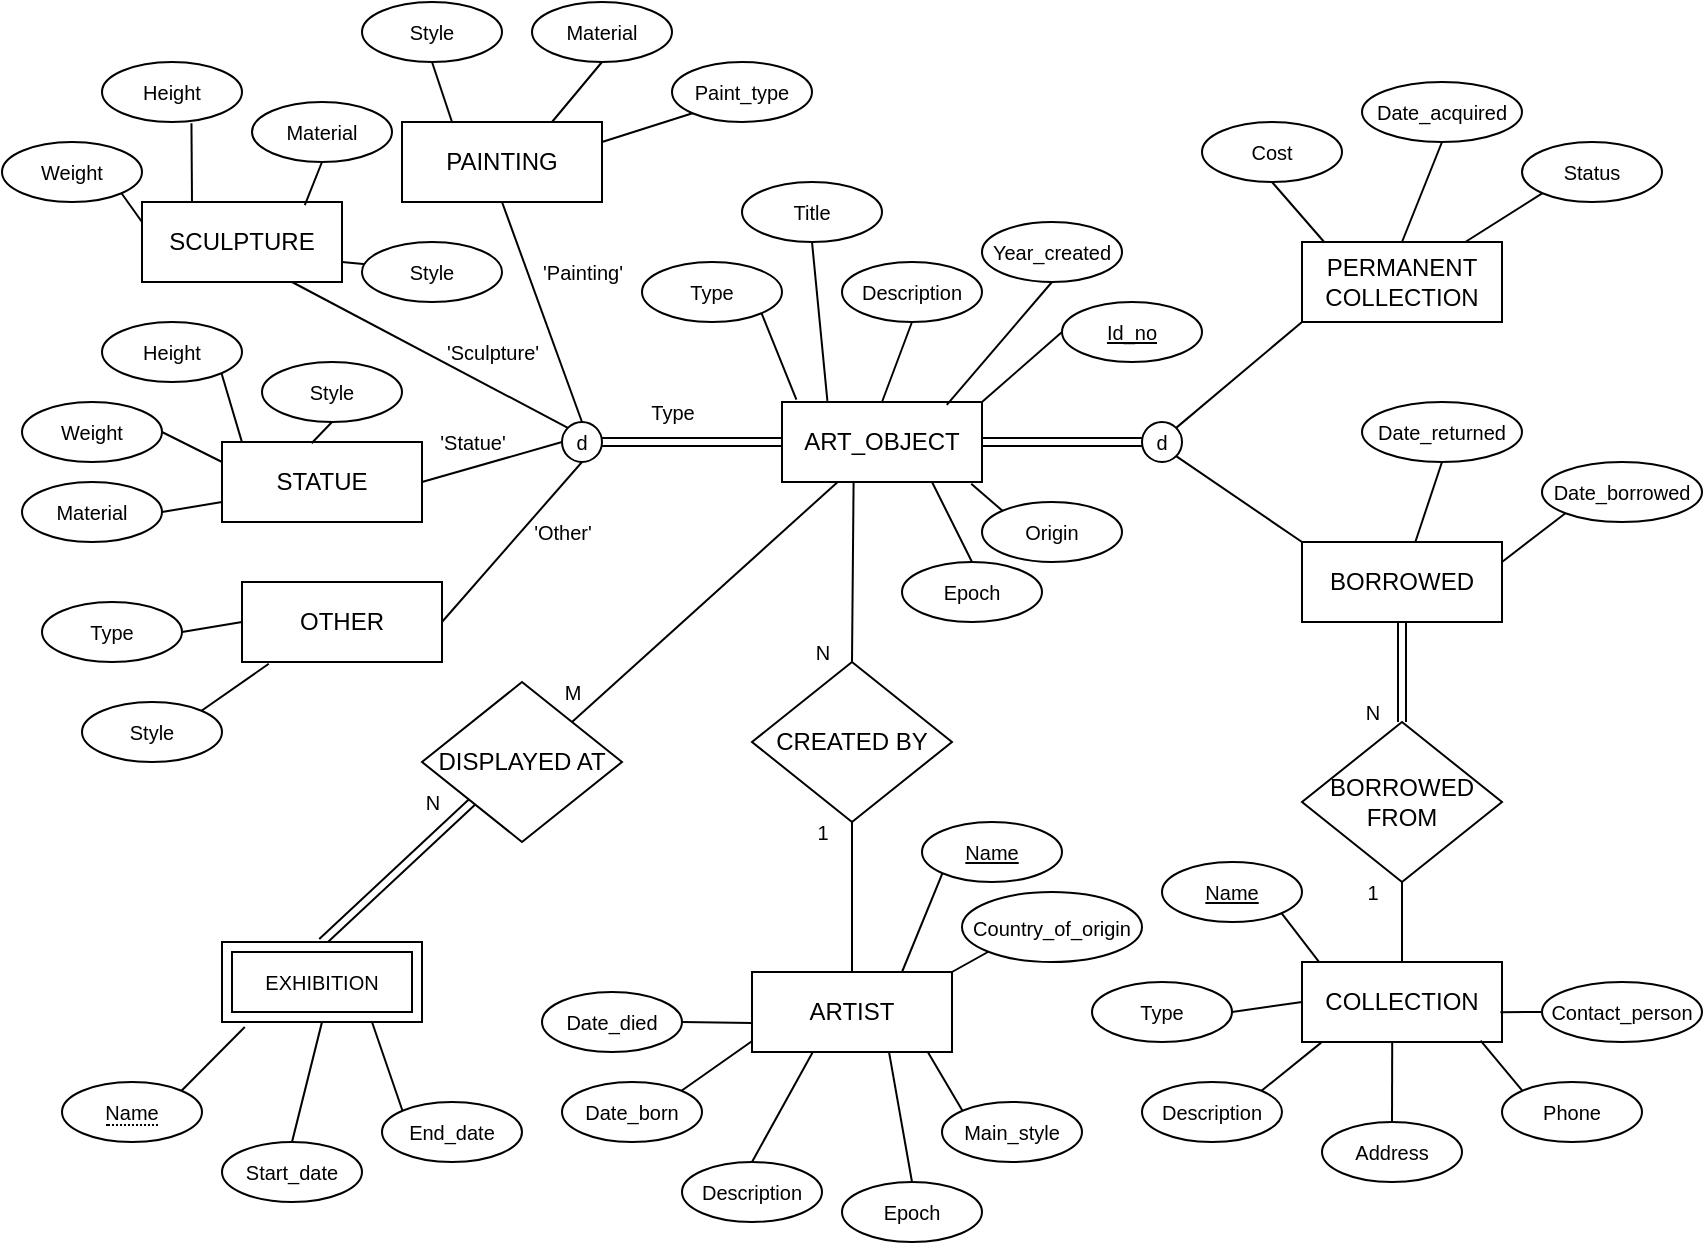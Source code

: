 <mxfile version="20.5.1" type="github"><diagram id="_proL8qvd0UCOR4ouJpb" name="Page-1"><mxGraphModel dx="1051" dy="664" grid="1" gridSize="10" guides="1" tooltips="1" connect="1" arrows="1" fold="1" page="1" pageScale="1" pageWidth="850" pageHeight="1100" math="0" shadow="0"><root><mxCell id="0"/><mxCell id="1" parent="0"/><mxCell id="tMKsXZZsLraXvwEevgu--1" value="ART_OBJECT" style="whiteSpace=wrap;html=1;align=center;" vertex="1" parent="1"><mxGeometry x="390" y="210" width="100" height="40" as="geometry"/></mxCell><mxCell id="tMKsXZZsLraXvwEevgu--11" style="edgeStyle=none;rounded=0;orthogonalLoop=1;jettySize=auto;html=1;exitX=0.5;exitY=1;exitDx=0;exitDy=0;entryX=0.227;entryY=-0.014;entryDx=0;entryDy=0;entryPerimeter=0;fontSize=10;endArrow=none;endFill=0;" edge="1" parent="1" source="tMKsXZZsLraXvwEevgu--3" target="tMKsXZZsLraXvwEevgu--1"><mxGeometry relative="1" as="geometry"/></mxCell><mxCell id="tMKsXZZsLraXvwEevgu--3" value="&lt;font style=&quot;font-size: 10px;&quot;&gt;Title&lt;/font&gt;" style="ellipse;whiteSpace=wrap;html=1;align=center;" vertex="1" parent="1"><mxGeometry x="370" y="100" width="70" height="30" as="geometry"/></mxCell><mxCell id="tMKsXZZsLraXvwEevgu--12" style="edgeStyle=none;rounded=0;orthogonalLoop=1;jettySize=auto;html=1;exitX=0.5;exitY=1;exitDx=0;exitDy=0;entryX=0.5;entryY=0;entryDx=0;entryDy=0;fontSize=10;endArrow=none;endFill=0;" edge="1" parent="1" source="tMKsXZZsLraXvwEevgu--6" target="tMKsXZZsLraXvwEevgu--1"><mxGeometry relative="1" as="geometry"/></mxCell><mxCell id="tMKsXZZsLraXvwEevgu--6" value="&lt;font style=&quot;font-size: 10px;&quot;&gt;Description&lt;/font&gt;" style="ellipse;whiteSpace=wrap;html=1;align=center;" vertex="1" parent="1"><mxGeometry x="420" y="140" width="70" height="30" as="geometry"/></mxCell><mxCell id="tMKsXZZsLraXvwEevgu--13" style="edgeStyle=none;rounded=0;orthogonalLoop=1;jettySize=auto;html=1;exitX=0.5;exitY=1;exitDx=0;exitDy=0;entryX=0.824;entryY=0.037;entryDx=0;entryDy=0;entryPerimeter=0;fontSize=10;endArrow=none;endFill=0;" edge="1" parent="1" source="tMKsXZZsLraXvwEevgu--7" target="tMKsXZZsLraXvwEevgu--1"><mxGeometry relative="1" as="geometry"/></mxCell><mxCell id="tMKsXZZsLraXvwEevgu--7" value="&lt;font style=&quot;font-size: 10px;&quot;&gt;Year_created&lt;/font&gt;" style="ellipse;whiteSpace=wrap;html=1;align=center;" vertex="1" parent="1"><mxGeometry x="490" y="120" width="70" height="30" as="geometry"/></mxCell><mxCell id="tMKsXZZsLraXvwEevgu--14" style="edgeStyle=none;rounded=0;orthogonalLoop=1;jettySize=auto;html=1;exitX=0;exitY=0.5;exitDx=0;exitDy=0;entryX=1;entryY=0;entryDx=0;entryDy=0;fontSize=10;endArrow=none;endFill=0;" edge="1" parent="1" source="tMKsXZZsLraXvwEevgu--47" target="tMKsXZZsLraXvwEevgu--1"><mxGeometry relative="1" as="geometry"><mxPoint x="519.984" y="165.491" as="sourcePoint"/></mxGeometry></mxCell><mxCell id="tMKsXZZsLraXvwEevgu--10" style="rounded=0;orthogonalLoop=1;jettySize=auto;html=1;exitX=1;exitY=1;exitDx=0;exitDy=0;fontSize=10;endArrow=none;endFill=0;entryX=0.072;entryY=-0.031;entryDx=0;entryDy=0;entryPerimeter=0;" edge="1" parent="1" source="tMKsXZZsLraXvwEevgu--9" target="tMKsXZZsLraXvwEevgu--1"><mxGeometry relative="1" as="geometry"><mxPoint x="390" y="210" as="targetPoint"/></mxGeometry></mxCell><mxCell id="tMKsXZZsLraXvwEevgu--9" value="&lt;font style=&quot;font-size: 10px;&quot;&gt;Type&lt;br&gt;&lt;/font&gt;" style="ellipse;whiteSpace=wrap;html=1;align=center;" vertex="1" parent="1"><mxGeometry x="320" y="140" width="70" height="30" as="geometry"/></mxCell><mxCell id="tMKsXZZsLraXvwEevgu--17" style="edgeStyle=none;rounded=0;orthogonalLoop=1;jettySize=auto;html=1;exitX=0;exitY=0;exitDx=0;exitDy=0;entryX=0.946;entryY=1.021;entryDx=0;entryDy=0;fontSize=10;endArrow=none;endFill=0;entryPerimeter=0;" edge="1" parent="1" source="tMKsXZZsLraXvwEevgu--15" target="tMKsXZZsLraXvwEevgu--1"><mxGeometry relative="1" as="geometry"/></mxCell><mxCell id="tMKsXZZsLraXvwEevgu--15" value="&lt;font style=&quot;font-size: 10px;&quot;&gt;Origin&lt;/font&gt;" style="ellipse;whiteSpace=wrap;html=1;align=center;" vertex="1" parent="1"><mxGeometry x="490" y="260" width="70" height="30" as="geometry"/></mxCell><mxCell id="tMKsXZZsLraXvwEevgu--18" style="edgeStyle=none;rounded=0;orthogonalLoop=1;jettySize=auto;html=1;exitX=0.5;exitY=0;exitDx=0;exitDy=0;entryX=0.75;entryY=1;entryDx=0;entryDy=0;fontSize=10;endArrow=none;endFill=0;" edge="1" parent="1" source="tMKsXZZsLraXvwEevgu--16" target="tMKsXZZsLraXvwEevgu--1"><mxGeometry relative="1" as="geometry"/></mxCell><mxCell id="tMKsXZZsLraXvwEevgu--16" value="&lt;font style=&quot;font-size: 10px;&quot;&gt;Epoch&lt;/font&gt;" style="ellipse;whiteSpace=wrap;html=1;align=center;" vertex="1" parent="1"><mxGeometry x="450" y="290" width="70" height="30" as="geometry"/></mxCell><mxCell id="tMKsXZZsLraXvwEevgu--21" style="edgeStyle=none;rounded=0;orthogonalLoop=1;jettySize=auto;html=1;exitX=0;exitY=0.5;exitDx=0;exitDy=0;entryX=1;entryY=0.5;entryDx=0;entryDy=0;fontSize=10;endArrow=none;endFill=0;shape=link;" edge="1" parent="1" source="tMKsXZZsLraXvwEevgu--19" target="tMKsXZZsLraXvwEevgu--1"><mxGeometry relative="1" as="geometry"/></mxCell><mxCell id="tMKsXZZsLraXvwEevgu--32" style="edgeStyle=none;rounded=0;orthogonalLoop=1;jettySize=auto;html=1;exitX=1;exitY=0;exitDx=0;exitDy=0;entryX=0;entryY=1;entryDx=0;entryDy=0;fontSize=12;endArrow=none;endFill=0;" edge="1" parent="1" source="tMKsXZZsLraXvwEevgu--19" target="tMKsXZZsLraXvwEevgu--26"><mxGeometry relative="1" as="geometry"/></mxCell><mxCell id="tMKsXZZsLraXvwEevgu--35" style="edgeStyle=none;rounded=0;orthogonalLoop=1;jettySize=auto;html=1;exitX=1;exitY=1;exitDx=0;exitDy=0;entryX=0;entryY=0;entryDx=0;entryDy=0;fontSize=12;endArrow=none;endFill=0;" edge="1" parent="1" source="tMKsXZZsLraXvwEevgu--19" target="tMKsXZZsLraXvwEevgu--27"><mxGeometry relative="1" as="geometry"/></mxCell><mxCell id="tMKsXZZsLraXvwEevgu--19" value="d" style="ellipse;whiteSpace=wrap;html=1;align=center;fontSize=10;" vertex="1" parent="1"><mxGeometry x="570" y="220" width="20" height="20" as="geometry"/></mxCell><mxCell id="tMKsXZZsLraXvwEevgu--24" style="edgeStyle=none;shape=link;rounded=0;orthogonalLoop=1;jettySize=auto;html=1;exitX=1;exitY=0.5;exitDx=0;exitDy=0;fontSize=10;endArrow=none;endFill=0;" edge="1" parent="1" source="tMKsXZZsLraXvwEevgu--20" target="tMKsXZZsLraXvwEevgu--1"><mxGeometry relative="1" as="geometry"/></mxCell><mxCell id="tMKsXZZsLraXvwEevgu--20" value="d" style="ellipse;whiteSpace=wrap;html=1;align=center;fontSize=10;" vertex="1" parent="1"><mxGeometry x="280" y="220" width="20" height="20" as="geometry"/></mxCell><mxCell id="tMKsXZZsLraXvwEevgu--26" value="&lt;font style=&quot;font-size: 12px;&quot;&gt;PERMANENT COLLECTION&lt;/font&gt;" style="whiteSpace=wrap;html=1;align=center;fontSize=10;" vertex="1" parent="1"><mxGeometry x="650" y="130" width="100" height="40" as="geometry"/></mxCell><mxCell id="tMKsXZZsLraXvwEevgu--27" value="BORROWED" style="whiteSpace=wrap;html=1;align=center;fontSize=12;" vertex="1" parent="1"><mxGeometry x="650" y="280" width="100" height="40" as="geometry"/></mxCell><mxCell id="tMKsXZZsLraXvwEevgu--31" style="edgeStyle=none;rounded=0;orthogonalLoop=1;jettySize=auto;html=1;exitX=0.5;exitY=0;exitDx=0;exitDy=0;entryX=0.5;entryY=1;entryDx=0;entryDy=0;fontSize=12;endArrow=none;endFill=0;" edge="1" parent="1" source="tMKsXZZsLraXvwEevgu--28" target="tMKsXZZsLraXvwEevgu--29"><mxGeometry relative="1" as="geometry"/></mxCell><mxCell id="tMKsXZZsLraXvwEevgu--28" value="COLLECTION" style="whiteSpace=wrap;html=1;align=center;fontSize=12;" vertex="1" parent="1"><mxGeometry x="650" y="490" width="100" height="40" as="geometry"/></mxCell><mxCell id="tMKsXZZsLraXvwEevgu--30" style="edgeStyle=none;rounded=0;orthogonalLoop=1;jettySize=auto;html=1;exitX=0.5;exitY=0;exitDx=0;exitDy=0;entryX=0.5;entryY=1;entryDx=0;entryDy=0;fontSize=12;endArrow=none;endFill=0;shape=link;" edge="1" parent="1" source="tMKsXZZsLraXvwEevgu--29" target="tMKsXZZsLraXvwEevgu--27"><mxGeometry relative="1" as="geometry"/></mxCell><mxCell id="tMKsXZZsLraXvwEevgu--29" value="BORROWED &lt;br&gt;FROM" style="shape=rhombus;perimeter=rhombusPerimeter;whiteSpace=wrap;html=1;align=center;fontSize=12;" vertex="1" parent="1"><mxGeometry x="650" y="370" width="100" height="80" as="geometry"/></mxCell><mxCell id="tMKsXZZsLraXvwEevgu--39" style="edgeStyle=none;rounded=0;orthogonalLoop=1;jettySize=auto;html=1;exitX=0.5;exitY=1;exitDx=0;exitDy=0;entryX=0.113;entryY=0.006;entryDx=0;entryDy=0;entryPerimeter=0;fontSize=12;endArrow=none;endFill=0;" edge="1" parent="1" source="tMKsXZZsLraXvwEevgu--36" target="tMKsXZZsLraXvwEevgu--26"><mxGeometry relative="1" as="geometry"/></mxCell><mxCell id="tMKsXZZsLraXvwEevgu--36" value="&lt;font style=&quot;font-size: 10px;&quot;&gt;Cost&lt;br&gt;&lt;/font&gt;" style="ellipse;whiteSpace=wrap;html=1;align=center;" vertex="1" parent="1"><mxGeometry x="600" y="70" width="70" height="30" as="geometry"/></mxCell><mxCell id="tMKsXZZsLraXvwEevgu--40" style="edgeStyle=none;rounded=0;orthogonalLoop=1;jettySize=auto;html=1;exitX=0.5;exitY=1;exitDx=0;exitDy=0;entryX=0.5;entryY=0;entryDx=0;entryDy=0;fontSize=12;endArrow=none;endFill=0;" edge="1" parent="1" source="tMKsXZZsLraXvwEevgu--37" target="tMKsXZZsLraXvwEevgu--26"><mxGeometry relative="1" as="geometry"/></mxCell><mxCell id="tMKsXZZsLraXvwEevgu--37" value="&lt;font style=&quot;font-size: 10px;&quot;&gt;Date_acquired&lt;br&gt;&lt;/font&gt;" style="ellipse;whiteSpace=wrap;html=1;align=center;" vertex="1" parent="1"><mxGeometry x="680" y="50" width="80" height="30" as="geometry"/></mxCell><mxCell id="tMKsXZZsLraXvwEevgu--41" style="edgeStyle=none;rounded=0;orthogonalLoop=1;jettySize=auto;html=1;exitX=0;exitY=1;exitDx=0;exitDy=0;fontSize=12;endArrow=none;endFill=0;" edge="1" parent="1" source="tMKsXZZsLraXvwEevgu--38" target="tMKsXZZsLraXvwEevgu--26"><mxGeometry relative="1" as="geometry"/></mxCell><mxCell id="tMKsXZZsLraXvwEevgu--38" value="&lt;font style=&quot;font-size: 10px;&quot;&gt;Status&lt;br&gt;&lt;/font&gt;" style="ellipse;whiteSpace=wrap;html=1;align=center;" vertex="1" parent="1"><mxGeometry x="760" y="80" width="70" height="30" as="geometry"/></mxCell><mxCell id="tMKsXZZsLraXvwEevgu--45" style="edgeStyle=none;rounded=0;orthogonalLoop=1;jettySize=auto;html=1;exitX=0;exitY=1;exitDx=0;exitDy=0;entryX=1;entryY=0.25;entryDx=0;entryDy=0;fontSize=12;endArrow=none;endFill=0;" edge="1" parent="1" source="tMKsXZZsLraXvwEevgu--42" target="tMKsXZZsLraXvwEevgu--27"><mxGeometry relative="1" as="geometry"/></mxCell><mxCell id="tMKsXZZsLraXvwEevgu--42" value="&lt;font style=&quot;font-size: 10px;&quot;&gt;Date_borrowed&lt;br&gt;&lt;/font&gt;" style="ellipse;whiteSpace=wrap;html=1;align=center;" vertex="1" parent="1"><mxGeometry x="770" y="240" width="80" height="30" as="geometry"/></mxCell><mxCell id="tMKsXZZsLraXvwEevgu--44" style="edgeStyle=none;rounded=0;orthogonalLoop=1;jettySize=auto;html=1;exitX=0.5;exitY=1;exitDx=0;exitDy=0;fontSize=12;endArrow=none;endFill=0;" edge="1" parent="1" source="tMKsXZZsLraXvwEevgu--43" target="tMKsXZZsLraXvwEevgu--27"><mxGeometry relative="1" as="geometry"/></mxCell><mxCell id="tMKsXZZsLraXvwEevgu--43" value="&lt;font style=&quot;font-size: 10px;&quot;&gt;Date_returned&lt;br&gt;&lt;/font&gt;" style="ellipse;whiteSpace=wrap;html=1;align=center;" vertex="1" parent="1"><mxGeometry x="680" y="210" width="80" height="30" as="geometry"/></mxCell><mxCell id="tMKsXZZsLraXvwEevgu--47" value="&lt;font style=&quot;font-size: 10px;&quot;&gt;Id_no&lt;/font&gt;" style="ellipse;whiteSpace=wrap;html=1;align=center;fontStyle=4;fontSize=12;" vertex="1" parent="1"><mxGeometry x="530" y="160" width="70" height="30" as="geometry"/></mxCell><mxCell id="tMKsXZZsLraXvwEevgu--54" style="edgeStyle=none;rounded=0;orthogonalLoop=1;jettySize=auto;html=1;exitX=1;exitY=1;exitDx=0;exitDy=0;entryX=0.084;entryY=-0.006;entryDx=0;entryDy=0;entryPerimeter=0;fontSize=10;endArrow=none;endFill=0;" edge="1" parent="1" source="tMKsXZZsLraXvwEevgu--48" target="tMKsXZZsLraXvwEevgu--28"><mxGeometry relative="1" as="geometry"/></mxCell><mxCell id="tMKsXZZsLraXvwEevgu--48" value="&lt;font style=&quot;font-size: 10px;&quot;&gt;Name&lt;/font&gt;" style="ellipse;whiteSpace=wrap;html=1;align=center;fontStyle=4;fontSize=12;" vertex="1" parent="1"><mxGeometry x="580" y="440" width="70" height="30" as="geometry"/></mxCell><mxCell id="tMKsXZZsLraXvwEevgu--55" style="edgeStyle=none;rounded=0;orthogonalLoop=1;jettySize=auto;html=1;exitX=1;exitY=0.5;exitDx=0;exitDy=0;entryX=0;entryY=0.5;entryDx=0;entryDy=0;fontSize=10;endArrow=none;endFill=0;" edge="1" parent="1" source="tMKsXZZsLraXvwEevgu--49" target="tMKsXZZsLraXvwEevgu--28"><mxGeometry relative="1" as="geometry"/></mxCell><mxCell id="tMKsXZZsLraXvwEevgu--49" value="&lt;font style=&quot;font-size: 10px;&quot;&gt;Type&lt;br&gt;&lt;/font&gt;" style="ellipse;whiteSpace=wrap;html=1;align=center;" vertex="1" parent="1"><mxGeometry x="545" y="500" width="70" height="30" as="geometry"/></mxCell><mxCell id="tMKsXZZsLraXvwEevgu--56" style="edgeStyle=none;rounded=0;orthogonalLoop=1;jettySize=auto;html=1;exitX=1;exitY=0;exitDx=0;exitDy=0;entryX=0.096;entryY=1.008;entryDx=0;entryDy=0;entryPerimeter=0;fontSize=10;endArrow=none;endFill=0;" edge="1" parent="1" source="tMKsXZZsLraXvwEevgu--50" target="tMKsXZZsLraXvwEevgu--28"><mxGeometry relative="1" as="geometry"/></mxCell><mxCell id="tMKsXZZsLraXvwEevgu--50" value="&lt;font style=&quot;font-size: 10px;&quot;&gt;Description&lt;br&gt;&lt;/font&gt;" style="ellipse;whiteSpace=wrap;html=1;align=center;" vertex="1" parent="1"><mxGeometry x="570" y="550" width="70" height="30" as="geometry"/></mxCell><mxCell id="tMKsXZZsLraXvwEevgu--57" style="edgeStyle=none;rounded=0;orthogonalLoop=1;jettySize=auto;html=1;exitX=0.5;exitY=0;exitDx=0;exitDy=0;entryX=0.451;entryY=1;entryDx=0;entryDy=0;entryPerimeter=0;fontSize=10;endArrow=none;endFill=0;" edge="1" parent="1" source="tMKsXZZsLraXvwEevgu--51" target="tMKsXZZsLraXvwEevgu--28"><mxGeometry relative="1" as="geometry"/></mxCell><mxCell id="tMKsXZZsLraXvwEevgu--51" value="&lt;font style=&quot;font-size: 10px;&quot;&gt;Address&lt;br&gt;&lt;/font&gt;" style="ellipse;whiteSpace=wrap;html=1;align=center;" vertex="1" parent="1"><mxGeometry x="660" y="570" width="70" height="30" as="geometry"/></mxCell><mxCell id="tMKsXZZsLraXvwEevgu--61" style="edgeStyle=none;rounded=0;orthogonalLoop=1;jettySize=auto;html=1;exitX=0;exitY=0;exitDx=0;exitDy=0;entryX=0.893;entryY=0.984;entryDx=0;entryDy=0;entryPerimeter=0;fontSize=10;endArrow=none;endFill=0;" edge="1" parent="1" source="tMKsXZZsLraXvwEevgu--52" target="tMKsXZZsLraXvwEevgu--28"><mxGeometry relative="1" as="geometry"/></mxCell><mxCell id="tMKsXZZsLraXvwEevgu--52" value="&lt;font style=&quot;font-size: 10px;&quot;&gt;Phone&lt;br&gt;&lt;/font&gt;" style="ellipse;whiteSpace=wrap;html=1;align=center;" vertex="1" parent="1"><mxGeometry x="750" y="550" width="70" height="30" as="geometry"/></mxCell><mxCell id="tMKsXZZsLraXvwEevgu--63" style="edgeStyle=none;rounded=0;orthogonalLoop=1;jettySize=auto;html=1;exitX=0;exitY=0.5;exitDx=0;exitDy=0;entryX=0.992;entryY=0.628;entryDx=0;entryDy=0;entryPerimeter=0;fontSize=10;endArrow=none;endFill=0;" edge="1" parent="1" source="tMKsXZZsLraXvwEevgu--53" target="tMKsXZZsLraXvwEevgu--28"><mxGeometry relative="1" as="geometry"/></mxCell><mxCell id="tMKsXZZsLraXvwEevgu--53" value="&lt;font style=&quot;font-size: 10px;&quot;&gt;Contact_person&lt;br&gt;&lt;/font&gt;" style="ellipse;whiteSpace=wrap;html=1;align=center;" vertex="1" parent="1"><mxGeometry x="770" y="500" width="80" height="30" as="geometry"/></mxCell><mxCell id="tMKsXZZsLraXvwEevgu--64" value="ARTIST" style="whiteSpace=wrap;html=1;align=center;fontSize=12;" vertex="1" parent="1"><mxGeometry x="375" y="495" width="100" height="40" as="geometry"/></mxCell><mxCell id="tMKsXZZsLraXvwEevgu--66" style="edgeStyle=none;rounded=0;orthogonalLoop=1;jettySize=auto;html=1;exitX=0.5;exitY=0;exitDx=0;exitDy=0;entryX=0.358;entryY=0.992;entryDx=0;entryDy=0;entryPerimeter=0;fontSize=10;endArrow=none;endFill=0;" edge="1" parent="1" source="tMKsXZZsLraXvwEevgu--65" target="tMKsXZZsLraXvwEevgu--1"><mxGeometry relative="1" as="geometry"/></mxCell><mxCell id="tMKsXZZsLraXvwEevgu--67" style="edgeStyle=none;rounded=0;orthogonalLoop=1;jettySize=auto;html=1;exitX=0.5;exitY=1;exitDx=0;exitDy=0;entryX=0.5;entryY=0;entryDx=0;entryDy=0;fontSize=10;endArrow=none;endFill=0;" edge="1" parent="1" source="tMKsXZZsLraXvwEevgu--65" target="tMKsXZZsLraXvwEevgu--64"><mxGeometry relative="1" as="geometry"/></mxCell><mxCell id="tMKsXZZsLraXvwEevgu--65" value="CREATED BY" style="shape=rhombus;perimeter=rhombusPerimeter;whiteSpace=wrap;html=1;align=center;fontSize=12;" vertex="1" parent="1"><mxGeometry x="375" y="340" width="100" height="80" as="geometry"/></mxCell><mxCell id="tMKsXZZsLraXvwEevgu--75" style="edgeStyle=none;rounded=0;orthogonalLoop=1;jettySize=auto;html=1;exitX=0;exitY=1;exitDx=0;exitDy=0;entryX=0.75;entryY=0;entryDx=0;entryDy=0;fontSize=10;endArrow=none;endFill=0;" edge="1" parent="1" source="tMKsXZZsLraXvwEevgu--68" target="tMKsXZZsLraXvwEevgu--64"><mxGeometry relative="1" as="geometry"/></mxCell><mxCell id="tMKsXZZsLraXvwEevgu--68" value="&lt;font style=&quot;font-size: 10px;&quot;&gt;Name&lt;/font&gt;" style="ellipse;whiteSpace=wrap;html=1;align=center;fontStyle=4;fontSize=12;" vertex="1" parent="1"><mxGeometry x="460" y="420" width="70" height="30" as="geometry"/></mxCell><mxCell id="tMKsXZZsLraXvwEevgu--76" style="edgeStyle=none;rounded=0;orthogonalLoop=1;jettySize=auto;html=1;exitX=0;exitY=1;exitDx=0;exitDy=0;entryX=1;entryY=0;entryDx=0;entryDy=0;fontSize=10;endArrow=none;endFill=0;" edge="1" parent="1" source="tMKsXZZsLraXvwEevgu--69" target="tMKsXZZsLraXvwEevgu--64"><mxGeometry relative="1" as="geometry"/></mxCell><mxCell id="tMKsXZZsLraXvwEevgu--69" value="&lt;font style=&quot;font-size: 10px;&quot;&gt;Country_of_origin&lt;br&gt;&lt;/font&gt;" style="ellipse;whiteSpace=wrap;html=1;align=center;" vertex="1" parent="1"><mxGeometry x="480" y="455" width="90" height="35" as="geometry"/></mxCell><mxCell id="tMKsXZZsLraXvwEevgu--78" style="edgeStyle=none;rounded=0;orthogonalLoop=1;jettySize=auto;html=1;exitX=0;exitY=0;exitDx=0;exitDy=0;entryX=0.879;entryY=0.999;entryDx=0;entryDy=0;entryPerimeter=0;fontSize=10;endArrow=none;endFill=0;" edge="1" parent="1" source="tMKsXZZsLraXvwEevgu--70" target="tMKsXZZsLraXvwEevgu--64"><mxGeometry relative="1" as="geometry"/></mxCell><mxCell id="tMKsXZZsLraXvwEevgu--70" value="&lt;font style=&quot;font-size: 10px;&quot;&gt;Main_style&lt;br&gt;&lt;/font&gt;" style="ellipse;whiteSpace=wrap;html=1;align=center;" vertex="1" parent="1"><mxGeometry x="470" y="560" width="70" height="30" as="geometry"/></mxCell><mxCell id="tMKsXZZsLraXvwEevgu--79" style="edgeStyle=none;rounded=0;orthogonalLoop=1;jettySize=auto;html=1;exitX=0.5;exitY=0;exitDx=0;exitDy=0;entryX=0.685;entryY=0.999;entryDx=0;entryDy=0;entryPerimeter=0;fontSize=10;endArrow=none;endFill=0;" edge="1" parent="1" source="tMKsXZZsLraXvwEevgu--71" target="tMKsXZZsLraXvwEevgu--64"><mxGeometry relative="1" as="geometry"/></mxCell><mxCell id="tMKsXZZsLraXvwEevgu--71" value="&lt;font style=&quot;font-size: 10px;&quot;&gt;Epoch&lt;br&gt;&lt;/font&gt;" style="ellipse;whiteSpace=wrap;html=1;align=center;" vertex="1" parent="1"><mxGeometry x="420" y="600" width="70" height="30" as="geometry"/></mxCell><mxCell id="tMKsXZZsLraXvwEevgu--81" style="edgeStyle=none;rounded=0;orthogonalLoop=1;jettySize=auto;html=1;exitX=0.5;exitY=0;exitDx=0;exitDy=0;entryX=0.304;entryY=0.999;entryDx=0;entryDy=0;entryPerimeter=0;fontSize=10;endArrow=none;endFill=0;" edge="1" parent="1" source="tMKsXZZsLraXvwEevgu--72" target="tMKsXZZsLraXvwEevgu--64"><mxGeometry relative="1" as="geometry"/></mxCell><mxCell id="tMKsXZZsLraXvwEevgu--72" value="&lt;font style=&quot;font-size: 10px;&quot;&gt;Description&lt;br&gt;&lt;/font&gt;" style="ellipse;whiteSpace=wrap;html=1;align=center;" vertex="1" parent="1"><mxGeometry x="340" y="590" width="70" height="30" as="geometry"/></mxCell><mxCell id="tMKsXZZsLraXvwEevgu--82" style="edgeStyle=none;rounded=0;orthogonalLoop=1;jettySize=auto;html=1;exitX=1;exitY=0;exitDx=0;exitDy=0;entryX=0.001;entryY=0.863;entryDx=0;entryDy=0;entryPerimeter=0;fontSize=10;endArrow=none;endFill=0;" edge="1" parent="1" source="tMKsXZZsLraXvwEevgu--73" target="tMKsXZZsLraXvwEevgu--64"><mxGeometry relative="1" as="geometry"/></mxCell><mxCell id="tMKsXZZsLraXvwEevgu--73" value="&lt;font style=&quot;font-size: 10px;&quot;&gt;Date_born&lt;br&gt;&lt;/font&gt;" style="ellipse;whiteSpace=wrap;html=1;align=center;" vertex="1" parent="1"><mxGeometry x="280" y="550" width="70" height="30" as="geometry"/></mxCell><mxCell id="tMKsXZZsLraXvwEevgu--83" style="edgeStyle=none;rounded=0;orthogonalLoop=1;jettySize=auto;html=1;exitX=1;exitY=0.5;exitDx=0;exitDy=0;entryX=0.001;entryY=0.636;entryDx=0;entryDy=0;entryPerimeter=0;fontSize=10;endArrow=none;endFill=0;" edge="1" parent="1" source="tMKsXZZsLraXvwEevgu--74" target="tMKsXZZsLraXvwEevgu--64"><mxGeometry relative="1" as="geometry"/></mxCell><mxCell id="tMKsXZZsLraXvwEevgu--74" value="&lt;font style=&quot;font-size: 10px;&quot;&gt;Date_died&lt;br&gt;&lt;/font&gt;" style="ellipse;whiteSpace=wrap;html=1;align=center;" vertex="1" parent="1"><mxGeometry x="270" y="505" width="70" height="30" as="geometry"/></mxCell><mxCell id="tMKsXZZsLraXvwEevgu--96" style="edgeStyle=none;rounded=0;orthogonalLoop=1;jettySize=auto;html=1;exitX=1;exitY=0;exitDx=0;exitDy=0;fontSize=10;endArrow=none;endFill=0;" edge="1" parent="1" source="tMKsXZZsLraXvwEevgu--84" target="tMKsXZZsLraXvwEevgu--1"><mxGeometry relative="1" as="geometry"/></mxCell><mxCell id="tMKsXZZsLraXvwEevgu--84" value="DISPLAYED AT" style="shape=rhombus;perimeter=rhombusPerimeter;whiteSpace=wrap;html=1;align=center;fontSize=12;" vertex="1" parent="1"><mxGeometry x="210" y="350" width="100" height="80" as="geometry"/></mxCell><mxCell id="tMKsXZZsLraXvwEevgu--95" style="edgeStyle=none;rounded=0;orthogonalLoop=1;jettySize=auto;html=1;exitX=0.5;exitY=0;exitDx=0;exitDy=0;entryX=0;entryY=1;entryDx=0;entryDy=0;fontSize=10;endArrow=none;endFill=0;shape=link;" edge="1" parent="1" source="tMKsXZZsLraXvwEevgu--87" target="tMKsXZZsLraXvwEevgu--84"><mxGeometry relative="1" as="geometry"/></mxCell><mxCell id="tMKsXZZsLraXvwEevgu--87" value="EXHIBITION" style="shape=ext;margin=3;double=1;whiteSpace=wrap;html=1;align=center;fontSize=10;" vertex="1" parent="1"><mxGeometry x="110" y="480" width="100" height="40" as="geometry"/></mxCell><mxCell id="tMKsXZZsLraXvwEevgu--92" style="edgeStyle=none;rounded=0;orthogonalLoop=1;jettySize=auto;html=1;exitX=1;exitY=0;exitDx=0;exitDy=0;entryX=0.114;entryY=1.062;entryDx=0;entryDy=0;entryPerimeter=0;fontSize=10;endArrow=none;endFill=0;" edge="1" parent="1" source="tMKsXZZsLraXvwEevgu--89" target="tMKsXZZsLraXvwEevgu--87"><mxGeometry relative="1" as="geometry"/></mxCell><mxCell id="tMKsXZZsLraXvwEevgu--89" value="&lt;span style=&quot;border-bottom: 1px dotted&quot;&gt;Name&lt;/span&gt;" style="ellipse;whiteSpace=wrap;html=1;align=center;fontSize=10;" vertex="1" parent="1"><mxGeometry x="30" y="550" width="70" height="30" as="geometry"/></mxCell><mxCell id="tMKsXZZsLraXvwEevgu--93" style="edgeStyle=none;rounded=0;orthogonalLoop=1;jettySize=auto;html=1;exitX=0.5;exitY=0;exitDx=0;exitDy=0;entryX=0.5;entryY=1;entryDx=0;entryDy=0;fontSize=10;endArrow=none;endFill=0;" edge="1" parent="1" source="tMKsXZZsLraXvwEevgu--90" target="tMKsXZZsLraXvwEevgu--87"><mxGeometry relative="1" as="geometry"/></mxCell><mxCell id="tMKsXZZsLraXvwEevgu--90" value="&lt;font style=&quot;font-size: 10px;&quot;&gt;Start_date&lt;br&gt;&lt;/font&gt;" style="ellipse;whiteSpace=wrap;html=1;align=center;" vertex="1" parent="1"><mxGeometry x="110" y="580" width="70" height="30" as="geometry"/></mxCell><mxCell id="tMKsXZZsLraXvwEevgu--94" style="edgeStyle=none;rounded=0;orthogonalLoop=1;jettySize=auto;html=1;exitX=0;exitY=0;exitDx=0;exitDy=0;entryX=0.75;entryY=1;entryDx=0;entryDy=0;fontSize=10;endArrow=none;endFill=0;" edge="1" parent="1" source="tMKsXZZsLraXvwEevgu--91" target="tMKsXZZsLraXvwEevgu--87"><mxGeometry relative="1" as="geometry"/></mxCell><mxCell id="tMKsXZZsLraXvwEevgu--91" value="&lt;font style=&quot;font-size: 10px;&quot;&gt;End_date&lt;br&gt;&lt;/font&gt;" style="ellipse;whiteSpace=wrap;html=1;align=center;" vertex="1" parent="1"><mxGeometry x="190" y="560" width="70" height="30" as="geometry"/></mxCell><mxCell id="tMKsXZZsLraXvwEevgu--101" style="edgeStyle=none;rounded=0;orthogonalLoop=1;jettySize=auto;html=1;exitX=0.5;exitY=1;exitDx=0;exitDy=0;entryX=0.5;entryY=0;entryDx=0;entryDy=0;fontSize=10;endArrow=none;endFill=0;" edge="1" parent="1" source="tMKsXZZsLraXvwEevgu--97" target="tMKsXZZsLraXvwEevgu--20"><mxGeometry relative="1" as="geometry"/></mxCell><mxCell id="tMKsXZZsLraXvwEevgu--97" value="PAINTING" style="whiteSpace=wrap;html=1;align=center;" vertex="1" parent="1"><mxGeometry x="200" y="70" width="100" height="40" as="geometry"/></mxCell><mxCell id="tMKsXZZsLraXvwEevgu--102" style="edgeStyle=none;rounded=0;orthogonalLoop=1;jettySize=auto;html=1;exitX=0.75;exitY=1;exitDx=0;exitDy=0;fontSize=10;endArrow=none;endFill=0;entryX=0;entryY=0;entryDx=0;entryDy=0;" edge="1" parent="1" source="tMKsXZZsLraXvwEevgu--98" target="tMKsXZZsLraXvwEevgu--20"><mxGeometry relative="1" as="geometry"><mxPoint x="280" y="230" as="targetPoint"/></mxGeometry></mxCell><mxCell id="tMKsXZZsLraXvwEevgu--98" value="SCULPTURE" style="whiteSpace=wrap;html=1;align=center;" vertex="1" parent="1"><mxGeometry x="70" y="110" width="100" height="40" as="geometry"/></mxCell><mxCell id="tMKsXZZsLraXvwEevgu--103" style="edgeStyle=none;rounded=0;orthogonalLoop=1;jettySize=auto;html=1;exitX=1;exitY=0.5;exitDx=0;exitDy=0;entryX=0;entryY=0.5;entryDx=0;entryDy=0;fontSize=10;endArrow=none;endFill=0;" edge="1" parent="1" source="tMKsXZZsLraXvwEevgu--99" target="tMKsXZZsLraXvwEevgu--20"><mxGeometry relative="1" as="geometry"/></mxCell><mxCell id="tMKsXZZsLraXvwEevgu--99" value="STATUE" style="whiteSpace=wrap;html=1;align=center;" vertex="1" parent="1"><mxGeometry x="110" y="230" width="100" height="40" as="geometry"/></mxCell><mxCell id="tMKsXZZsLraXvwEevgu--104" style="edgeStyle=none;rounded=0;orthogonalLoop=1;jettySize=auto;html=1;exitX=1;exitY=0.5;exitDx=0;exitDy=0;entryX=0.5;entryY=1;entryDx=0;entryDy=0;fontSize=10;endArrow=none;endFill=0;" edge="1" parent="1" source="tMKsXZZsLraXvwEevgu--100" target="tMKsXZZsLraXvwEevgu--20"><mxGeometry relative="1" as="geometry"/></mxCell><mxCell id="tMKsXZZsLraXvwEevgu--100" value="OTHER" style="whiteSpace=wrap;html=1;align=center;" vertex="1" parent="1"><mxGeometry x="120" y="300" width="100" height="40" as="geometry"/></mxCell><mxCell id="tMKsXZZsLraXvwEevgu--116" style="edgeStyle=none;rounded=0;orthogonalLoop=1;jettySize=auto;html=1;exitX=0;exitY=1;exitDx=0;exitDy=0;entryX=1;entryY=0.25;entryDx=0;entryDy=0;fontSize=10;endArrow=none;endFill=0;" edge="1" parent="1" source="tMKsXZZsLraXvwEevgu--105" target="tMKsXZZsLraXvwEevgu--97"><mxGeometry relative="1" as="geometry"/></mxCell><mxCell id="tMKsXZZsLraXvwEevgu--105" value="&lt;font style=&quot;font-size: 10px;&quot;&gt;Paint_type&lt;br&gt;&lt;/font&gt;" style="ellipse;whiteSpace=wrap;html=1;align=center;" vertex="1" parent="1"><mxGeometry x="335" y="40" width="70" height="30" as="geometry"/></mxCell><mxCell id="tMKsXZZsLraXvwEevgu--115" style="edgeStyle=none;rounded=0;orthogonalLoop=1;jettySize=auto;html=1;exitX=0.5;exitY=1;exitDx=0;exitDy=0;entryX=0.75;entryY=0;entryDx=0;entryDy=0;fontSize=10;endArrow=none;endFill=0;" edge="1" parent="1" source="tMKsXZZsLraXvwEevgu--106" target="tMKsXZZsLraXvwEevgu--97"><mxGeometry relative="1" as="geometry"/></mxCell><mxCell id="tMKsXZZsLraXvwEevgu--106" value="&lt;font style=&quot;font-size: 10px;&quot;&gt;Material&lt;br&gt;&lt;/font&gt;" style="ellipse;whiteSpace=wrap;html=1;align=center;" vertex="1" parent="1"><mxGeometry x="265" y="10" width="70" height="30" as="geometry"/></mxCell><mxCell id="tMKsXZZsLraXvwEevgu--113" style="edgeStyle=none;rounded=0;orthogonalLoop=1;jettySize=auto;html=1;exitX=0.5;exitY=1;exitDx=0;exitDy=0;entryX=0.25;entryY=0;entryDx=0;entryDy=0;fontSize=10;endArrow=none;endFill=0;" edge="1" parent="1" source="tMKsXZZsLraXvwEevgu--107" target="tMKsXZZsLraXvwEevgu--97"><mxGeometry relative="1" as="geometry"/></mxCell><mxCell id="tMKsXZZsLraXvwEevgu--107" value="&lt;font style=&quot;font-size: 10px;&quot;&gt;Style&lt;br&gt;&lt;/font&gt;" style="ellipse;whiteSpace=wrap;html=1;align=center;" vertex="1" parent="1"><mxGeometry x="180" y="10" width="70" height="30" as="geometry"/></mxCell><mxCell id="tMKsXZZsLraXvwEevgu--117" style="edgeStyle=none;rounded=0;orthogonalLoop=1;jettySize=auto;html=1;exitX=0.5;exitY=1;exitDx=0;exitDy=0;entryX=0.814;entryY=0.039;entryDx=0;entryDy=0;entryPerimeter=0;fontSize=10;endArrow=none;endFill=0;" edge="1" parent="1" source="tMKsXZZsLraXvwEevgu--108" target="tMKsXZZsLraXvwEevgu--98"><mxGeometry relative="1" as="geometry"/></mxCell><mxCell id="tMKsXZZsLraXvwEevgu--108" value="&lt;font style=&quot;font-size: 10px;&quot;&gt;Material&lt;br&gt;&lt;/font&gt;" style="ellipse;whiteSpace=wrap;html=1;align=center;" vertex="1" parent="1"><mxGeometry x="125" y="60" width="70" height="30" as="geometry"/></mxCell><mxCell id="tMKsXZZsLraXvwEevgu--119" style="edgeStyle=none;rounded=0;orthogonalLoop=1;jettySize=auto;html=1;exitX=0.639;exitY=1.021;exitDx=0;exitDy=0;entryX=0.25;entryY=0;entryDx=0;entryDy=0;fontSize=10;endArrow=none;endFill=0;exitPerimeter=0;" edge="1" parent="1" source="tMKsXZZsLraXvwEevgu--110" target="tMKsXZZsLraXvwEevgu--98"><mxGeometry relative="1" as="geometry"/></mxCell><mxCell id="tMKsXZZsLraXvwEevgu--110" value="&lt;font style=&quot;font-size: 10px;&quot;&gt;Height&lt;br&gt;&lt;/font&gt;" style="ellipse;whiteSpace=wrap;html=1;align=center;" vertex="1" parent="1"><mxGeometry x="50" y="40" width="70" height="30" as="geometry"/></mxCell><mxCell id="tMKsXZZsLraXvwEevgu--120" style="edgeStyle=none;rounded=0;orthogonalLoop=1;jettySize=auto;html=1;exitX=1;exitY=1;exitDx=0;exitDy=0;entryX=0;entryY=0.25;entryDx=0;entryDy=0;fontSize=10;endArrow=none;endFill=0;" edge="1" parent="1" source="tMKsXZZsLraXvwEevgu--111" target="tMKsXZZsLraXvwEevgu--98"><mxGeometry relative="1" as="geometry"/></mxCell><mxCell id="tMKsXZZsLraXvwEevgu--111" value="&lt;font style=&quot;font-size: 10px;&quot;&gt;Weight&lt;br&gt;&lt;/font&gt;" style="ellipse;whiteSpace=wrap;html=1;align=center;" vertex="1" parent="1"><mxGeometry y="80" width="70" height="30" as="geometry"/></mxCell><mxCell id="tMKsXZZsLraXvwEevgu--121" style="edgeStyle=none;rounded=0;orthogonalLoop=1;jettySize=auto;html=1;exitX=0.046;exitY=0.373;exitDx=0;exitDy=0;entryX=1;entryY=0.75;entryDx=0;entryDy=0;fontSize=10;endArrow=none;endFill=0;exitPerimeter=0;" edge="1" parent="1" source="tMKsXZZsLraXvwEevgu--112" target="tMKsXZZsLraXvwEevgu--98"><mxGeometry relative="1" as="geometry"/></mxCell><mxCell id="tMKsXZZsLraXvwEevgu--112" value="&lt;font style=&quot;font-size: 10px;&quot;&gt;Style&lt;br&gt;&lt;/font&gt;" style="ellipse;whiteSpace=wrap;html=1;align=center;" vertex="1" parent="1"><mxGeometry x="180" y="130" width="70" height="30" as="geometry"/></mxCell><mxCell id="tMKsXZZsLraXvwEevgu--126" style="edgeStyle=none;rounded=0;orthogonalLoop=1;jettySize=auto;html=1;exitX=0.5;exitY=1;exitDx=0;exitDy=0;entryX=0.448;entryY=0.015;entryDx=0;entryDy=0;entryPerimeter=0;fontSize=10;endArrow=none;endFill=0;" edge="1" parent="1" source="tMKsXZZsLraXvwEevgu--122" target="tMKsXZZsLraXvwEevgu--99"><mxGeometry relative="1" as="geometry"/></mxCell><mxCell id="tMKsXZZsLraXvwEevgu--122" value="&lt;font style=&quot;font-size: 10px;&quot;&gt;Style&lt;br&gt;&lt;/font&gt;" style="ellipse;whiteSpace=wrap;html=1;align=center;" vertex="1" parent="1"><mxGeometry x="130" y="190" width="70" height="30" as="geometry"/></mxCell><mxCell id="tMKsXZZsLraXvwEevgu--133" style="edgeStyle=none;rounded=0;orthogonalLoop=1;jettySize=auto;html=1;exitX=1;exitY=1;exitDx=0;exitDy=0;entryX=0.099;entryY=-0.005;entryDx=0;entryDy=0;entryPerimeter=0;fontSize=10;endArrow=none;endFill=0;" edge="1" parent="1" source="tMKsXZZsLraXvwEevgu--123" target="tMKsXZZsLraXvwEevgu--99"><mxGeometry relative="1" as="geometry"/></mxCell><mxCell id="tMKsXZZsLraXvwEevgu--123" value="&lt;font style=&quot;font-size: 10px;&quot;&gt;Height&lt;br&gt;&lt;/font&gt;" style="ellipse;whiteSpace=wrap;html=1;align=center;" vertex="1" parent="1"><mxGeometry x="50" y="170" width="70" height="30" as="geometry"/></mxCell><mxCell id="tMKsXZZsLraXvwEevgu--134" style="edgeStyle=none;rounded=0;orthogonalLoop=1;jettySize=auto;html=1;exitX=1;exitY=0.5;exitDx=0;exitDy=0;entryX=0;entryY=0.25;entryDx=0;entryDy=0;fontSize=10;endArrow=none;endFill=0;" edge="1" parent="1" source="tMKsXZZsLraXvwEevgu--124" target="tMKsXZZsLraXvwEevgu--99"><mxGeometry relative="1" as="geometry"/></mxCell><mxCell id="tMKsXZZsLraXvwEevgu--124" value="&lt;font style=&quot;font-size: 10px;&quot;&gt;Weight&lt;br&gt;&lt;/font&gt;" style="ellipse;whiteSpace=wrap;html=1;align=center;" vertex="1" parent="1"><mxGeometry x="10" y="210" width="70" height="30" as="geometry"/></mxCell><mxCell id="tMKsXZZsLraXvwEevgu--135" style="edgeStyle=none;rounded=0;orthogonalLoop=1;jettySize=auto;html=1;exitX=1;exitY=0.5;exitDx=0;exitDy=0;entryX=0;entryY=0.75;entryDx=0;entryDy=0;fontSize=10;endArrow=none;endFill=0;" edge="1" parent="1" source="tMKsXZZsLraXvwEevgu--125" target="tMKsXZZsLraXvwEevgu--99"><mxGeometry relative="1" as="geometry"/></mxCell><mxCell id="tMKsXZZsLraXvwEevgu--125" value="&lt;font style=&quot;font-size: 10px;&quot;&gt;Material&lt;br&gt;&lt;/font&gt;" style="ellipse;whiteSpace=wrap;html=1;align=center;" vertex="1" parent="1"><mxGeometry x="10" y="250" width="70" height="30" as="geometry"/></mxCell><mxCell id="tMKsXZZsLraXvwEevgu--138" style="edgeStyle=none;rounded=0;orthogonalLoop=1;jettySize=auto;html=1;exitX=1;exitY=0.5;exitDx=0;exitDy=0;entryX=0;entryY=0.5;entryDx=0;entryDy=0;fontSize=10;endArrow=none;endFill=0;" edge="1" parent="1" source="tMKsXZZsLraXvwEevgu--136" target="tMKsXZZsLraXvwEevgu--100"><mxGeometry relative="1" as="geometry"/></mxCell><mxCell id="tMKsXZZsLraXvwEevgu--136" value="&lt;font style=&quot;font-size: 10px;&quot;&gt;Type&lt;br&gt;&lt;/font&gt;" style="ellipse;whiteSpace=wrap;html=1;align=center;" vertex="1" parent="1"><mxGeometry x="20" y="310" width="70" height="30" as="geometry"/></mxCell><mxCell id="tMKsXZZsLraXvwEevgu--140" style="edgeStyle=none;rounded=0;orthogonalLoop=1;jettySize=auto;html=1;exitX=1;exitY=0;exitDx=0;exitDy=0;entryX=0.134;entryY=1.022;entryDx=0;entryDy=0;entryPerimeter=0;fontSize=10;endArrow=none;endFill=0;" edge="1" parent="1" source="tMKsXZZsLraXvwEevgu--137" target="tMKsXZZsLraXvwEevgu--100"><mxGeometry relative="1" as="geometry"/></mxCell><mxCell id="tMKsXZZsLraXvwEevgu--137" value="&lt;font style=&quot;font-size: 10px;&quot;&gt;Style&lt;br&gt;&lt;/font&gt;" style="ellipse;whiteSpace=wrap;html=1;align=center;" vertex="1" parent="1"><mxGeometry x="40" y="360" width="70" height="30" as="geometry"/></mxCell><mxCell id="tMKsXZZsLraXvwEevgu--141" value="Type" style="text;html=1;align=center;verticalAlign=middle;resizable=0;points=[];autosize=1;strokeColor=none;fillColor=none;fontSize=10;" vertex="1" parent="1"><mxGeometry x="310" y="200" width="50" height="30" as="geometry"/></mxCell><mxCell id="tMKsXZZsLraXvwEevgu--142" value="'Painting'" style="text;html=1;align=center;verticalAlign=middle;resizable=0;points=[];autosize=1;strokeColor=none;fillColor=none;fontSize=10;" vertex="1" parent="1"><mxGeometry x="260" y="130" width="60" height="30" as="geometry"/></mxCell><mxCell id="tMKsXZZsLraXvwEevgu--143" value="'Sculpture'" style="text;html=1;align=center;verticalAlign=middle;resizable=0;points=[];autosize=1;strokeColor=none;fillColor=none;fontSize=10;" vertex="1" parent="1"><mxGeometry x="210" y="170" width="70" height="30" as="geometry"/></mxCell><mxCell id="tMKsXZZsLraXvwEevgu--144" value="'Statue'" style="text;html=1;align=center;verticalAlign=middle;resizable=0;points=[];autosize=1;strokeColor=none;fillColor=none;fontSize=10;" vertex="1" parent="1"><mxGeometry x="205" y="215" width="60" height="30" as="geometry"/></mxCell><mxCell id="tMKsXZZsLraXvwEevgu--145" value="'Other'" style="text;html=1;align=center;verticalAlign=middle;resizable=0;points=[];autosize=1;strokeColor=none;fillColor=none;fontSize=10;" vertex="1" parent="1"><mxGeometry x="255" y="260" width="50" height="30" as="geometry"/></mxCell><mxCell id="tMKsXZZsLraXvwEevgu--146" value="M" style="text;html=1;align=center;verticalAlign=middle;resizable=0;points=[];autosize=1;strokeColor=none;fillColor=none;fontSize=10;" vertex="1" parent="1"><mxGeometry x="270" y="340" width="30" height="30" as="geometry"/></mxCell><mxCell id="tMKsXZZsLraXvwEevgu--147" value="N" style="text;html=1;align=center;verticalAlign=middle;resizable=0;points=[];autosize=1;strokeColor=none;fillColor=none;fontSize=10;" vertex="1" parent="1"><mxGeometry x="200" y="395" width="30" height="30" as="geometry"/></mxCell><mxCell id="tMKsXZZsLraXvwEevgu--148" value="N" style="text;html=1;align=center;verticalAlign=middle;resizable=0;points=[];autosize=1;strokeColor=none;fillColor=none;fontSize=10;" vertex="1" parent="1"><mxGeometry x="395" y="320" width="30" height="30" as="geometry"/></mxCell><mxCell id="tMKsXZZsLraXvwEevgu--149" value="1" style="text;html=1;align=center;verticalAlign=middle;resizable=0;points=[];autosize=1;strokeColor=none;fillColor=none;fontSize=10;" vertex="1" parent="1"><mxGeometry x="395" y="410" width="30" height="30" as="geometry"/></mxCell><mxCell id="tMKsXZZsLraXvwEevgu--150" value="N" style="text;html=1;align=center;verticalAlign=middle;resizable=0;points=[];autosize=1;strokeColor=none;fillColor=none;fontSize=10;" vertex="1" parent="1"><mxGeometry x="670" y="350" width="30" height="30" as="geometry"/></mxCell><mxCell id="tMKsXZZsLraXvwEevgu--151" value="1" style="text;html=1;align=center;verticalAlign=middle;resizable=0;points=[];autosize=1;strokeColor=none;fillColor=none;fontSize=10;" vertex="1" parent="1"><mxGeometry x="670" y="440" width="30" height="30" as="geometry"/></mxCell></root></mxGraphModel></diagram></mxfile>